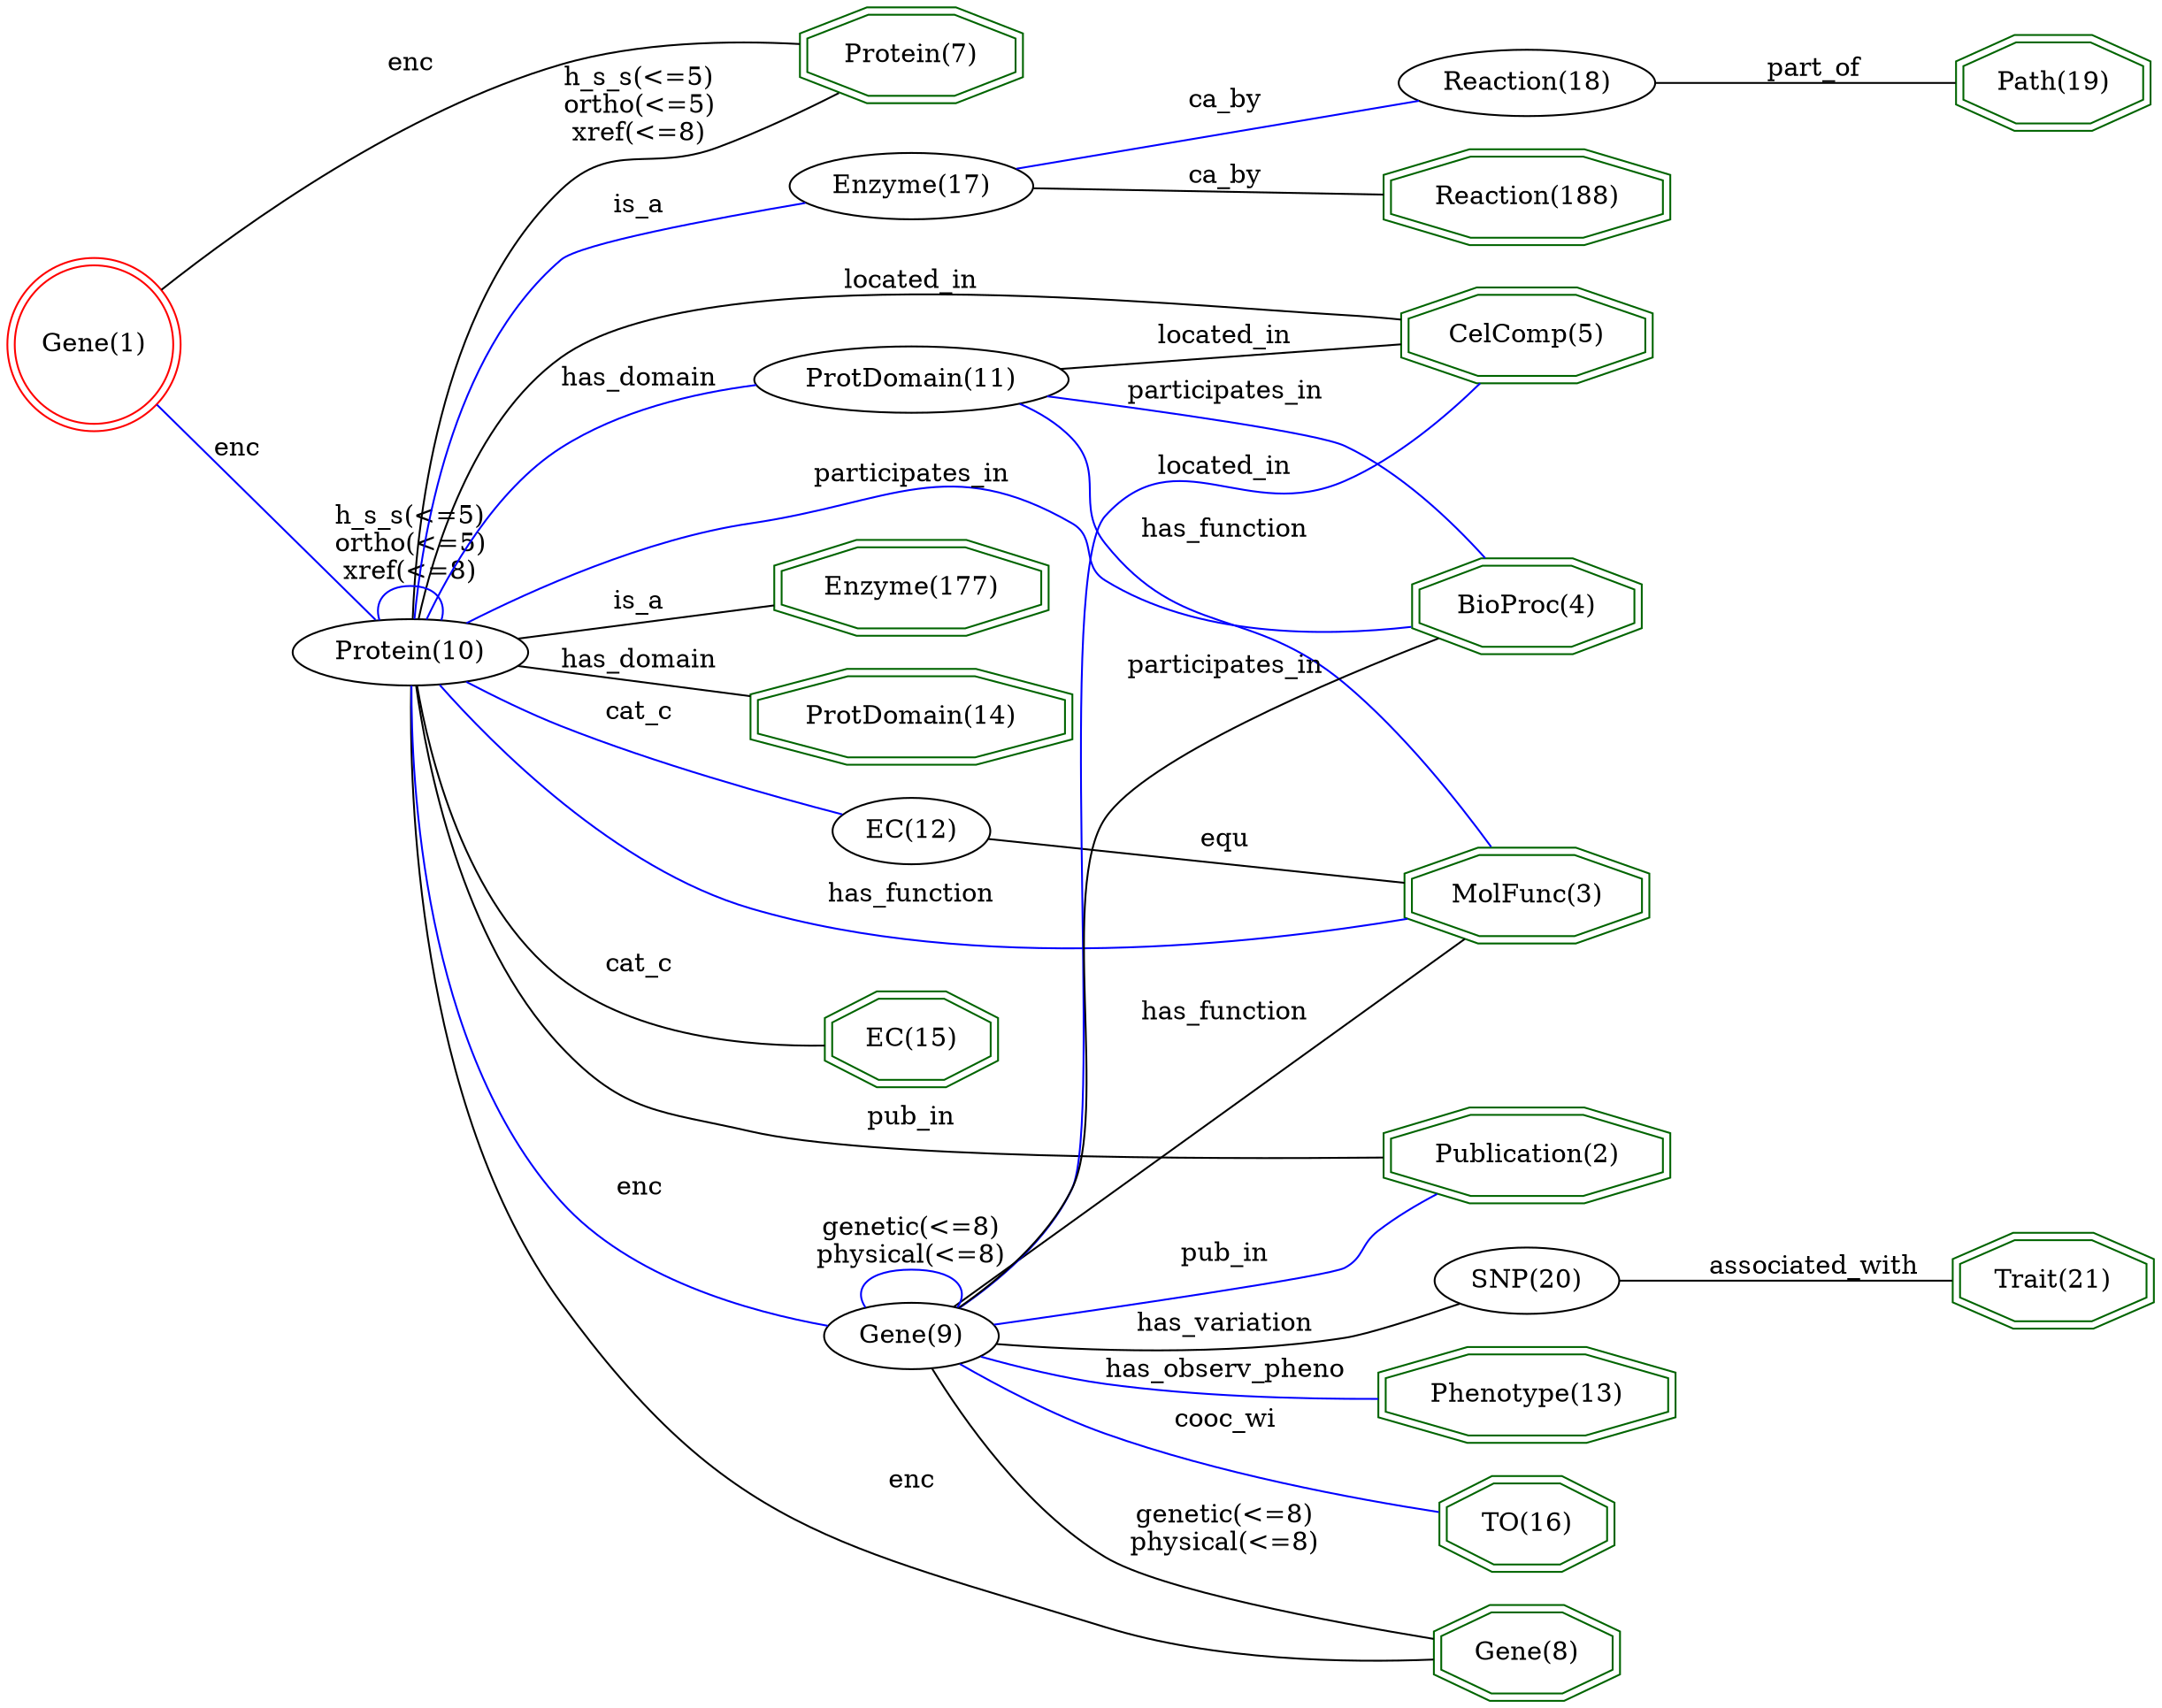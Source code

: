 digraph {
	graph [_draw_="c 9 -#fffffe00 C 7 -#ffffff P 4 0 0 0 799 1007.9 799 1007.9 0 ",
		bb="0,0,1007.9,799",
		dpi=96,
		rankdir=LR,
		xdotversion=1.7
	];
	node [label="\N"];
	"Trait(21)"	[_draw_="c 7 -#006400 p 8 1004.05 339.54 1004.05 354.46 977.51 365 939.98 365 913.44 354.46 913.44 339.54 939.98 329 977.51 329 c 7 -#006400 \
p 8 1008.06 336.83 1008.06 357.17 978.28 369 939.21 369 909.43 357.17 909.43 336.83 939.21 325 978.28 325 ",
		_ldraw_="F 14 11 -Times-Roman c 7 -#000000 T 958.74 342.8 0 50.05 9 -Trait(21) ",
		color=darkgreen,
		height=0.61111,
		pos="958.74,347",
		shape=doubleoctagon,
		width=1.3655];
	"Phenotype(13)"	[_draw_="c 7 -#006400 p 8 779.98 281.54 779.98 296.46 740.67 307 685.07 307 645.76 296.46 645.76 281.54 685.07 271 740.67 271 c 7 -#006400 \
p 8 783.96 278.47 783.96 299.53 741.19 311 684.55 311 641.77 299.53 641.77 278.47 684.55 267 741.19 267 ",
		_ldraw_="F 14 11 -Times-Roman c 7 -#000000 T 712.87 284.8 0 82.43 13 -Phenotype(13) ",
		color=darkgreen,
		height=0.61111,
		pos="712.87,289",
		shape=doubleoctagon,
		width=1.9805];
	"MolFunc(3)"	[_draw_="c 7 -#006400 p 8 770.26 605.54 770.26 620.46 736.64 631 689.1 631 655.48 620.46 655.48 605.54 689.1 595 736.64 595 c 7 -#006400 \
p 8 774.27 602.61 774.27 623.39 737.26 635 688.48 635 651.47 623.39 651.47 602.61 688.48 591 737.26 591 ",
		_ldraw_="F 14 11 -Times-Roman c 7 -#000000 T 712.87 608.8 0 67.66 10 -MolFunc(3) ",
		color=darkgreen,
		height=0.61111,
		pos="712.87,613",
		shape=doubleoctagon,
		width=1.7];
	"CelComp(5)"	[_draw_="c 7 -#006400 p 8 771.47 459.54 771.47 474.46 737.14 485 688.59 485 654.27 474.46 654.27 459.54 688.59 449 737.14 449 c 7 -#006400 \
p 8 775.46 456.59 775.46 477.41 737.74 489 688 489 650.28 477.41 650.28 456.59 688 445 737.74 445 ",
		_ldraw_="F 14 11 -Times-Roman c 7 -#000000 T 712.87 462.8 0 69.99 10 -CelComp(5) ",
		color=darkgreen,
		height=0.61111,
		pos="712.87,467",
		shape=doubleoctagon,
		width=1.7443];
	"BioProc(4)"	[_draw_="c 7 -#006400 p 8 766.32 397.54 766.32 412.46 735.01 423 690.73 423 659.42 412.46 659.42 397.54 690.73 387 735.01 387 c 7 -#006400 \
p 8 770.32 394.67 770.32 415.33 735.67 427 690.07 427 655.42 415.33 655.42 394.67 690.07 383 735.67 383 ",
		_ldraw_="F 14 11 -Times-Roman c 7 -#000000 T 712.87 400.8 0 62.21 10 -BioProc(4) ",
		color=darkgreen,
		height=0.61111,
		pos="712.87,405",
		shape=doubleoctagon,
		width=1.5966];
	"Enzyme(177)"	[_draw_="c 7 -#006400 p 8 486.76 238.54 486.76 253.46 449.81 264 397.57 264 360.62 253.46 360.62 238.54 397.57 228 449.81 228 c 7 -#006400 \
p 8 490.76 235.53 490.76 256.47 450.37 268 397.01 268 356.62 256.47 356.62 235.53 397.01 224 450.37 224 ",
		_ldraw_="F 14 11 -Times-Roman c 7 -#000000 T 423.69 241.8 0 76.19 11 -Enzyme(177) ",
		color=darkgreen,
		height=0.61111,
		pos="423.69,246",
		shape=doubleoctagon,
		width=1.8621];
	"TO(16)"	[_draw_="c 7 -#006400 p 8 752.33 219.54 752.33 234.46 729.21 245 696.53 245 673.41 234.46 673.41 219.54 696.53 209 729.21 209 c 7 -#006400 \
p 8 756.33 216.97 756.33 237.03 730.08 249 695.66 249 669.41 237.03 669.41 216.97 695.66 205 730.08 205 ",
		_ldraw_="F 14 11 -Times-Roman c 7 -#000000 T 712.87 222.8 0 41.74 6 -TO(16) ",
		color=darkgreen,
		height=0.61111,
		pos="712.87,227",
		shape=doubleoctagon,
		width=1.2077];
	"ProtDomain(14)"	[_draw_="c 7 -#006400 p 8 497.55 176.54 497.55 191.46 454.28 202 393.1 202 349.84 191.46 349.84 176.54 393.1 166 454.28 166 c 7 -#006400 \
p 8 501.55 173.4 501.55 194.6 454.76 206 392.62 206 345.83 194.6 345.83 173.4 392.62 162 454.76 162 ",
		_ldraw_="F 14 11 -Times-Roman c 7 -#000000 T 423.69 179.8 0 91.77 14 -ProtDomain(14) ",
		color=darkgreen,
		height=0.61111,
		pos="423.69,184",
		shape=doubleoctagon,
		width=2.1578];
	"Publication(2)"	[_draw_="c 7 -#006400 p 8 778.77 151.54 778.77 166.46 740.16 177 685.57 177 646.97 166.46 646.97 151.54 685.57 141 740.16 141 c 7 -#006400 \
p 8 782.78 148.49 782.78 169.51 740.7 181 685.04 181 642.96 169.51 642.96 148.49 685.04 137 740.7 137 ",
		_ldraw_="F 14 11 -Times-Roman c 7 -#000000 T 712.87 154.8 0 80.1 14 -Publication(2) ",
		color=darkgreen,
		height=0.61111,
		pos="712.87,159",
		shape=doubleoctagon,
		width=1.9362];
	"Gene(8)"	[_draw_="c 7 -#006400 p 8 754.98 78.54 754.98 93.46 730.31 104 695.43 104 670.76 93.46 670.76 78.54 695.43 68 730.31 68 c 7 -#006400 p 8 \
758.96 75.9 758.96 96.1 731.12 108 694.61 108 666.78 96.1 666.78 75.9 694.61 64 731.12 64 ",
		_ldraw_="F 14 11 -Times-Roman c 7 -#000000 T 712.87 81.8 0 45.86 7 -Gene(8) ",
		color=darkgreen,
		height=0.61111,
		pos="712.87,86",
		shape=doubleoctagon,
		width=1.286];
	"EC(15)"	[_draw_="c 7 -#006400 p 8 462.92 14.54 462.92 29.46 439.94 40 407.44 40 384.46 29.46 384.46 14.54 407.44 4 439.94 4 c 7 -#006400 p 8 466.93 \
11.98 466.93 32.02 440.82 44 406.56 44 380.45 32.02 380.45 11.98 406.56 0 440.82 0 ",
		_ldraw_="F 14 11 -Times-Roman c 7 -#000000 T 423.69 17.8 0 41.21 6 -EC(15) ",
		color=darkgreen,
		height=0.61111,
		pos="423.69,22",
		shape=doubleoctagon,
		width=1.1977];
	"Reaction(188)"	[_draw_="c 7 -#006400 p 8 778.75 736.54 778.75 751.46 740.16 762 685.58 762 646.99 751.46 646.99 736.54 685.58 726 740.16 726 c 7 -#006400 \
p 8 782.76 733.49 782.76 754.51 740.7 766 685.04 766 642.98 754.51 642.98 733.49 685.04 722 740.7 722 ",
		_ldraw_="F 14 11 -Times-Roman c 7 -#000000 T 712.87 739.8 0 80.08 13 -Reaction(188) ",
		color=darkgreen,
		height=0.61111,
		pos="712.87,744",
		shape=doubleoctagon,
		width=1.9359];
	"Protein(7)"	[_draw_="c 7 -#006400 p 8 473.21 769.54 473.21 784.46 444.2 795 403.18 795 374.17 784.46 374.17 769.54 403.18 759 444.2 759 c 7 -#006400 \
p 8 477.19 766.74 477.19 787.26 444.9 799 402.48 799 370.19 787.26 370.19 766.74 402.48 755 444.9 755 ",
		_ldraw_="F 14 11 -Times-Roman c 7 -#000000 T 423.69 772.8 0 56.77 10 -Protein(7) ",
		color=darkgreen,
		height=0.61111,
		pos="423.69,777",
		shape=doubleoctagon,
		width=1.4931];
	"Path(19)"	[_draw_="c 7 -#006400 p 8 1002.56 678.54 1002.56 693.46 976.89 704 940.6 704 914.93 693.46 914.93 678.54 940.6 668 976.89 668 c 7 -#006400 \
p 8 1006.55 675.86 1006.55 696.14 977.68 708 939.81 708 910.94 696.14 910.94 675.86 939.81 664 977.68 664 ",
		_ldraw_="F 14 11 -Times-Roman c 7 -#000000 T 958.74 681.8 0 48.21 8 -Path(19) ",
		color=darkgreen,
		height=0.61111,
		pos="958.74,686",
		shape=doubleoctagon,
		width=1.3307];
	"Gene(1)"	[_draw_="c 7 -#ff0000 e 43.08 607 39.15 39.15 c 7 -#ff0000 e 43.08 607 43.15 43.15 ",
		_ldraw_="F 14 11 -Times-Roman c 7 -#000000 T 43.08 602.8 0 45.86 7 -Gene(1) ",
		color=red,
		height=1.1966,
		pos="43.077,607",
		shape=doublecircle,
		width=1.1966];
	"Gene(1)" -> "Protein(7)"	[_draw_="c 7 -#000000 B 7 72.6 638.48 110.83 678.16 182.92 744.5 260.35 772 295.43 784.46 337.49 785.4 370.01 783.38 ",
		_ldraw_="F 14 11 -Times-Roman c 7 -#000000 T 191.97 766.8 0 19.43 3 -enc ",
		arrowhead=none,
		color=black,
		label=enc,
		lp="191.97,771",
		pos="72.596,638.48 110.83,678.16 182.92,744.5 260.35,772 295.43,784.46 337.49,785.4 370.01,783.38"];
	"Protein(10)"	[_draw_="c 7 -#000000 e 191.97 429 50.27 18 ",
		_ldraw_="F 14 11 -Times-Roman c 7 -#000000 T 191.97 424.8 0 63.77 11 -Protein(10) ",
		height=0.5,
		pos="191.97,429",
		width=1.3996];
	"Gene(1)" -> "Protein(10)"	[_draw_="c 7 -#0000ff B 4 71.36 573.94 102.56 536.13 152.44 475.69 176.74 446.24 ",
		_ldraw_="F 14 11 -Times-Roman c 7 -#000000 T 113.87 535.8 0 19.43 3 -enc ",
		arrowhead=none,
		color=blue,
		label=enc,
		lp="113.87,540",
		pos="71.362,573.94 102.56,536.13 152.44,475.69 176.74,446.24"];
	"ProtDomain(11)"	[_draw_="c 7 -#000000 e 423.69 519 68 18 ",
		_ldraw_="F 14 11 -Times-Roman c 7 -#000000 T 423.69 514.8 0 91.25 14 -ProtDomain(11) ",
		height=0.5,
		pos="423.69,519",
		width=1.8819];
	"ProtDomain(11)" -> "MolFunc(3)"	[_draw_="c 7 -#0000ff B 7 453.38 535.33 471.79 545.27 496.45 557.63 519.37 566 544.25 575.09 608.86 590.25 656.39 600.89 ",
		_ldraw_="F 14 11 -Times-Roman c 7 -#000000 T 571.47 594.8 0 72.32 12 -has_function ",
		arrowhead=none,
		color=blue,
		label=has_function,
		lp="571.47,599",
		pos="453.38,535.33 471.79,545.27 496.45,557.63 519.37,566 544.25,575.09 608.86,590.25 656.39,600.89"];
	"ProtDomain(11)" -> "CelComp(5)"	[_draw_="c 7 -#000000 B 7 465.55 533.18 506.65 545.15 571.27 557.62 623.57 539 651.34 529.11 676.69 506.35 693.04 489.04 ",
		_ldraw_="F 14 11 -Times-Roman c 7 -#000000 T 571.47 550.8 0 58.31 10 -located_in ",
		arrowhead=none,
		color=black,
		label=located_in,
		lp="571.47,555",
		pos="465.55,533.18 506.65,545.15 571.27,557.62 623.57,539 651.34,529.11 676.69,506.35 693.04,489.04"];
	"ProtDomain(11)" -> "BioProc(4)"	[_draw_="c 7 -#0000ff B 7 464.12 504.48 504.39 489.53 568.61 465.32 623.57 443 640.12 436.28 658.26 428.54 673.77 421.81 ",
		_ldraw_="F 14 11 -Times-Roman c 7 -#000000 T 571.47 485.8 0 82.41 15 -participates_in ",
		arrowhead=none,
		color=blue,
		label=participates_in,
		lp="571.47,490",
		pos="464.12,504.48 504.39,489.53 568.61,465.32 623.57,443 640.12,436.28 658.26,428.54 673.77,421.81"];
	"EC(12)"	[_draw_="c 7 -#000000 e 423.69 595 36.28 18 ",
		_ldraw_="F 14 11 -Times-Roman c 7 -#000000 T 423.69 590.8 0 41.21 6 -EC(12) ",
		height=0.5,
		pos="423.69,595",
		width=1.0039];
	"EC(12)" -> "MolFunc(3)"	[_draw_="c 7 -#000000 B 7 456.47 602.59 474.75 606.56 498.22 611.01 519.37 613 563.46 617.15 613.48 617.01 651.47 615.9 ",
		_ldraw_="F 14 11 -Times-Roman c 7 -#000000 T 571.47 618.8 0 20.21 3 -equ ",
		arrowhead=none,
		color=black,
		label=equ,
		lp="571.47,623",
		pos="456.47,602.59 474.75,606.56 498.22,611.01 519.37,613 563.46,617.15 613.48,617.01 651.47,615.9"];
	"Gene(9)"	[_draw_="c 7 -#000000 e 423.69 304 39.15 18 ",
		_ldraw_="F 14 11 -Times-Roman c 7 -#000000 T 423.69 299.8 0 45.86 7 -Gene(9) ",
		height=0.5,
		pos="423.69,304",
		width=1.0855];
	"Gene(9)" -> "Phenotype(13)"	[_draw_="c 7 -#0000ff B 7 460.52 297.48 478.18 294.58 499.82 291.49 519.37 290 559.69 286.93 604.9 286.54 641.37 286.98 ",
		_ldraw_="F 14 11 -Times-Roman c 7 -#000000 T 571.47 292.8 0 104.2 16 -has_observ_pheno ",
		arrowhead=none,
		color=blue,
		label=has_observ_pheno,
		lp="571.47,297",
		pos="460.52,297.48 478.18,294.58 499.82,291.49 519.37,290 559.69,286.93 604.9,286.54 641.37,286.98"];
	"Gene(9)" -> "MolFunc(3)"	[_draw_="c 7 -#000000 B 13 445.63 319.1 463.53 333.23 488.38 356.01 501.37 382 525.29 429.85 482.3 462.44 519.37 501 552.05 535 582.14 498.48 \
623.57 521 654.5 537.81 681.07 569.23 696.77 590.62 ",
		_ldraw_="F 14 11 -Times-Roman c 7 -#000000 T 571.47 523.8 0 72.32 12 -has_function ",
		arrowhead=none,
		color=black,
		label=has_function,
		lp="571.47,528",
		pos="445.63,319.1 463.53,333.23 488.38,356.01 501.37,382 525.29,429.85 482.3,462.44 519.37,501 552.05,535 582.14,498.48 623.57,521 654.5,\
537.81 681.07,569.23 696.77,590.62"];
	"Gene(9)" -> "CelComp(5)"	[_draw_="c 7 -#0000ff B 13 441.34 320.29 459.41 337.32 489.67 364.02 519.37 382 562.38 408.03 578.38 403.98 623.57 426 631.8 430.01 633.38 \
431.93 641.57 436 651.13 440.75 661.58 445.56 671.43 449.92 ",
		_ldraw_="F 14 11 -Times-Roman c 7 -#000000 T 571.47 428.8 0 58.31 10 -located_in ",
		arrowhead=none,
		color=blue,
		label=located_in,
		lp="571.47,433",
		pos="441.34,320.29 459.41,337.32 489.67,364.02 519.37,382 562.38,408.03 578.38,403.98 623.57,426 631.8,430.01 633.38,431.93 641.57,436 \
651.13,440.75 661.58,445.56 671.43,449.92"];
	"Gene(9)" -> "BioProc(4)"	[_draw_="c 7 -#000000 B 13 452.87 316.34 471.49 324.16 496.58 334.08 519.37 341 564.75 354.78 579.22 347.2 623.57 364 632.13 367.24 633.38 \
369.93 641.57 374 651.61 378.99 662.62 384.04 672.9 388.58 ",
		_ldraw_="F 14 11 -Times-Roman c 7 -#000000 T 571.47 366.8 0 82.41 15 -participates_in ",
		arrowhead=none,
		color=black,
		label=participates_in,
		lp="571.47,371",
		pos="452.87,316.34 471.49,324.16 496.58,334.08 519.37,341 564.75,354.78 579.22,347.2 623.57,364 632.13,367.24 633.38,369.93 641.57,374 \
651.61,378.99 662.62,384.04 672.9,388.58"];
	"Gene(9)" -> "TO(16)"	[_draw_="c 7 -#0000ff B 10 455.87 293.65 469.87 288.84 486.55 282.89 501.37 277 509.51 273.77 511.05 271.72 519.37 269 569.76 252.5 629.7 \
240.58 669.15 233.75 ",
		_ldraw_="F 14 11 -Times-Roman c 7 -#000000 T 571.47 271.8 0 47.43 7 -cooc_wi ",
		arrowhead=none,
		color=blue,
		label=cooc_wi,
		lp="571.47,276",
		pos="455.87,293.65 469.87,288.84 486.55,282.89 501.37,277 509.51,273.77 511.05,271.72 519.37,269 569.76,252.5 629.7,240.58 669.15,233.75"];
	"Gene(9)" -> "Publication(2)"	[_draw_="c 7 -#0000ff B 13 460.77 298.31 475.01 294.42 490.52 287.91 501.37 277 518.62 259.66 501.85 242.06 519.37 225 554.18 191.11 577.65 \
207.84 623.57 192 637.81 187.09 653.21 181.45 667.11 176.23 ",
		_ldraw_="F 14 11 -Times-Roman c 7 -#000000 T 571.47 227.8 0 38.89 6 -pub_in ",
		arrowhead=none,
		color=blue,
		label=pub_in,
		lp="571.47,232",
		pos="460.77,298.31 475.01,294.42 490.52,287.91 501.37,277 518.62,259.66 501.85,242.06 519.37,225 554.18,191.11 577.65,207.84 623.57,192 \
637.81,187.09 653.21,181.45 667.11,176.23"];
	"Gene(9)" -> "Gene(8)"	[_draw_="c 7 -#000000 B 10 461.79 299.23 476.19 295.49 491.55 288.84 501.37 277 534.96 236.51 486.36 200.97 519.37 160 555.43 115.25 621.94 \
97.53 666.54 90.53 ",
		_ldraw_="F 14 11 -Times-Roman c 7 -#000000 T 571.47 176.8 0 72.54 12 -genetic(<=8) F 14 11 -Times-Roman c 7 -#000000 T 571.47 162.8 0 78.77 \
13 -physical(<=8) ",
		arrowhead=none,
		color=black,
		label="genetic(<=8)\nphysical(<=8)",
		lp="571.47,174",
		pos="461.79,299.23 476.19,295.49 491.55,288.84 501.37,277 534.96,236.51 486.36,200.97 519.37,160 555.43,115.25 621.94,97.527 666.54,90.529"];
	"Gene(9)" -> "Gene(9)"	[_draw_="c 7 -#0000ff B 7 402.03 319.17 395.47 329.66 402.69 340 423.69 340 444.69 340 451.91 329.66 445.35 319.17 ",
		_ldraw_="F 14 11 -Times-Roman c 7 -#000000 T 423.69 356.8 0 72.54 12 -genetic(<=8) F 14 11 -Times-Roman c 7 -#000000 T 423.69 342.8 0 78.77 \
13 -physical(<=8) ",
		arrowhead=none,
		color=blue,
		label="genetic(<=8)\nphysical(<=8)",
		lp="423.69,354",
		pos="402.03,319.17 395.47,329.66 402.69,340 423.69,340 444.69,340 451.91,329.66 445.35,319.17"];
	"SNP(20)"	[_draw_="c 7 -#000000 e 712.87 347 41.13 18 ",
		_ldraw_="F 14 11 -Times-Roman c 7 -#000000 T 712.87 342.8 0 49.01 7 -SNP(20) ",
		height=0.5,
		pos="712.87,347",
		width=1.1406];
	"Gene(9)" -> "SNP(20)"	[_draw_="c 7 -#000000 B 7 462.25 307.13 502.37 310.75 567.72 317.47 623.57 327 641.24 330.01 660.68 334.31 676.81 338.15 ",
		_ldraw_="F 14 11 -Times-Roman c 7 -#000000 T 571.47 329.8 0 75.42 13 -has_variation ",
		arrowhead=none,
		color=black,
		label=has_variation,
		lp="571.47,334",
		pos="462.25,307.13 502.37,310.75 567.72,317.47 623.57,327 641.24,330.01 660.68,334.31 676.81,338.15"];
	"SNP(20)" -> "Trait(21)"	[_draw_="c 7 -#000000 B 4 754.14 347 796.76 347 864 347 909.44 347 ",
		_ldraw_="F 14 11 -Times-Roman c 7 -#000000 T 846.88 349.8 0 89.42 15 -associated_with ",
		arrowhead=none,
		color=black,
		label=associated_with,
		lp="846.88,354",
		pos="754.14,347 796.76,347 864,347 909.44,347"];
	"Protein(10)" -> "MolFunc(3)"	[_draw_="c 7 -#0000ff B 13 197.8 447.09 206.31 476.13 226.37 533.67 260.35 571 290.18 603.77 303.72 608.78 346.01 622 463.86 658.85 500.94 \
648.38 623.57 634 636.25 632.51 649.74 629.87 662.27 626.94 ",
		_ldraw_="F 14 11 -Times-Roman c 7 -#000000 T 423.69 649.8 0 72.32 12 -has_function ",
		arrowhead=none,
		color=blue,
		label=has_function,
		lp="423.69,654",
		pos="197.8,447.09 206.31,476.13 226.37,533.67 260.35,571 290.18,603.77 303.72,608.78 346.01,622 463.86,658.85 500.94,648.38 623.57,634 \
636.25,632.51 649.74,629.87 662.27,626.94"];
	"Protein(10)" -> "CelComp(5)"	[_draw_="c 7 -#000000 B 7 241.18 433.4 247.62 433.96 254.15 434.5 260.35 435 399.59 446.13 563.15 457.23 650.13 462.98 ",
		_ldraw_="F 14 11 -Times-Roman c 7 -#000000 T 423.69 454.8 0 58.31 10 -located_in ",
		arrowhead=none,
		color=black,
		label=located_in,
		lp="423.69,459",
		pos="241.18,433.4 247.62,433.96 254.15,434.5 260.35,435 399.59,446.13 563.15,457.23 650.13,462.98"];
	"Protein(10)" -> "BioProc(4)"	[_draw_="c 7 -#0000ff B 10 241.56 425.47 271.64 423.3 311.07 420.47 346.01 418 423.05 412.56 442.19 408.87 519.37 406 565.13 404.3 617.04 \
404.13 655.41 404.34 ",
		_ldraw_="F 14 11 -Times-Roman c 7 -#000000 T 423.69 420.8 0 82.41 15 -participates_in ",
		arrowhead=none,
		color=blue,
		label=participates_in,
		lp="423.69,425",
		pos="241.56,425.47 271.64,423.3 311.07,420.47 346.01,418 423.05,412.56 442.19,408.87 519.37,406 565.13,404.3 617.04,404.13 655.41,404.34"];
	"Protein(10)" -> "Enzyme(177)"	[_draw_="c 7 -#000000 B 7 201.25 410.93 212.22 388.56 233.36 350.31 260.35 325 292.48 294.88 338.24 274.02 372.99 261.34 ",
		_ldraw_="F 14 11 -Times-Roman c 7 -#000000 T 294.18 327.8 0 22.55 4 -is_a ",
		arrowhead=none,
		color=black,
		label=is_a,
		lp="294.18,332",
		pos="201.25,410.93 212.22,388.56 233.36,350.31 260.35,325 292.48,294.88 338.24,274.02 372.99,261.34"];
	"Protein(10)" -> "ProtDomain(14)"	[_draw_="c 7 -#000000 B 7 196.32 410.83 203.16 378.06 221.51 308.34 260.35 264 288.1 232.33 331.28 211.9 366.13 199.61 ",
		_ldraw_="F 14 11 -Times-Roman c 7 -#000000 T 294.18 266.8 0 67.66 10 -has_domain ",
		arrowhead=none,
		color=black,
		label=has_domain,
		lp="294.18,271",
		pos="196.32,410.83 203.16,378.06 221.51,308.34 260.35,264 288.1,232.33 331.28,211.9 366.13,199.61"];
	"Protein(10)" -> "Publication(2)"	[_draw_="c 7 -#000000 B 7 194.84 410.75 201.84 353.84 232.22 180.91 346.01 139 452.26 99.87 587.64 124.82 660.26 143.66 ",
		_ldraw_="F 14 11 -Times-Roman c 7 -#000000 T 423.69 141.8 0 38.89 6 -pub_in ",
		arrowhead=none,
		color=black,
		label=pub_in,
		lp="423.69,146",
		pos="194.84,410.75 201.84,353.84 232.22,180.91 346.01,139 452.26,99.865 587.64,124.82 660.26,143.66"];
	"Protein(10)" -> "Gene(8)"	[_draw_="c 7 -#000000 B 7 192.38 410.94 191.74 362.64 196.22 228.56 260.35 146 356.77 21.88 575.63 54.32 668.69 75.04 ",
		_ldraw_="F 14 11 -Times-Roman c 7 -#000000 T 423.69 83.8 0 19.43 3 -enc ",
		arrowhead=none,
		color=black,
		label=enc,
		lp="423.69,88",
		pos="192.38,410.94 191.74,362.64 196.22,228.56 260.35,146 356.77,21.88 575.63,54.321 668.69,75.038"];
	"Protein(10)" -> "EC(15)"	[_draw_="c 7 -#000000 B 7 193.57 410.89 196.2 342.82 209.02 103.63 260.35 52 291.37 20.8 343.56 16.23 380.37 17.57 ",
		_ldraw_="F 14 11 -Times-Roman c 7 -#000000 T 294.18 54.8 0 29.53 5 -cat_c ",
		arrowhead=none,
		color=black,
		label=cat_c,
		lp="294.18,59",
		pos="193.57,410.89 196.2,342.82 209.02,103.63 260.35,52 291.37,20.8 343.56,16.23 380.37,17.572"];
	"Protein(10)" -> "Protein(7)"	[_draw_="c 7 -#000000 B 10 195.06 446.98 201.83 502.21 224.76 668.05 260.35 707 281.78 730.44 298.69 717.8 328.01 730 349.02 738.74 371.89 \
750.04 389.89 759.37 ",
		_ldraw_="F 14 11 -Times-Roman c 7 -#000000 T 294.18 760.8 0 64.01 10 -h_s_s(<=5) F 14 11 -Times-Roman c 7 -#000000 T 294.18 746.8 0 61.67 \
10 -ortho(<=5) F 14 11 -Times-Roman c 7 -#000000 T 294.18 732.8 0 54.65 9 -xref(<=8) ",
		arrowhead=none,
		color=black,
		label="h_s_s(<=5)\northo(<=5)\nxref(<=8)",
		lp="294.18,751",
		pos="195.06,446.98 201.83,502.21 224.76,668.05 260.35,707 281.78,730.44 298.69,717.8 328.01,730 349.02,738.74 371.89,750.04 389.89,759.37"];
	"Protein(10)" -> "ProtDomain(11)"	[_draw_="c 7 -#0000ff B 7 217.24 444.79 229.77 452.49 245.51 461.47 260.35 468 297.26 484.24 340.97 497.66 373.72 506.65 ",
		_ldraw_="F 14 11 -Times-Roman c 7 -#000000 T 294.18 494.8 0 67.66 10 -has_domain ",
		arrowhead=none,
		color=blue,
		label=has_domain,
		lp="294.18,499",
		pos="217.24,444.79 229.77,452.49 245.51,461.47 260.35,468 297.26,484.24 340.97,497.66 373.72,506.65"];
	"Protein(10)" -> "EC(12)"	[_draw_="c 7 -#0000ff B 7 204.46 446.54 216.7 464.22 237.45 491.49 260.35 510 302.54 544.09 360.54 570.48 394.58 584.3 ",
		_ldraw_="F 14 11 -Times-Roman c 7 -#000000 T 294.18 555.8 0 29.53 5 -cat_c ",
		arrowhead=none,
		color=blue,
		label=cat_c,
		lp="294.18,560",
		pos="204.46,446.54 216.7,464.22 237.45,491.49 260.35,510 302.54,544.09 360.54,570.48 394.58,584.3"];
	"Protein(10)" -> "Gene(9)"	[_draw_="c 7 -#0000ff B 7 211.5 412.35 224.55 401.17 242.76 386.59 260.35 376 303.94 349.76 358.78 327.43 392.26 314.88 ",
		_ldraw_="F 14 11 -Times-Roman c 7 -#000000 T 294.18 378.8 0 19.43 3 -enc ",
		arrowhead=none,
		color=blue,
		label=enc,
		lp="294.18,383",
		pos="211.5,412.35 224.55,401.17 242.76,386.59 260.35,376 303.94,349.76 358.78,327.43 392.26,314.88"];
	"Protein(10)" -> "Protein(10)"	[_draw_="c 7 -#0000ff B 7 178.04 446.41 175.44 456.09 180.08 465 191.97 465 203.85 465 208.49 456.09 205.89 446.41 ",
		_ldraw_="F 14 11 -Times-Roman c 7 -#000000 T 191.97 495.8 0 64.01 10 -h_s_s(<=5) F 14 11 -Times-Roman c 7 -#000000 T 191.97 481.8 0 61.67 \
10 -ortho(<=5) F 14 11 -Times-Roman c 7 -#000000 T 191.97 467.8 0 54.65 9 -xref(<=8) ",
		arrowhead=none,
		color=blue,
		label="h_s_s(<=5)\northo(<=5)\nxref(<=8)",
		lp="191.97,486",
		pos="178.04,446.41 175.44,456.09 180.08,465 191.97,465 203.85,465 208.49,456.09 205.89,446.41"];
	"Enzyme(17)"	[_draw_="c 7 -#000000 e 423.69 709 53.63 18 ",
		_ldraw_="F 14 11 -Times-Roman c 7 -#000000 T 423.69 704.8 0 69.19 10 -Enzyme(17) ",
		height=0.5,
		pos="423.69,709",
		width=1.4949];
	"Protein(10)" -> "Enzyme(17)"	[_draw_="c 7 -#0000ff B 7 192.28 447.18 191.64 491.98 196.54 608.5 260.35 670 268.78 678.12 331.18 691.52 376.1 700.3 ",
		_ldraw_="F 14 11 -Times-Roman c 7 -#000000 T 294.18 692.8 0 22.55 4 -is_a ",
		arrowhead=none,
		color=blue,
		label=is_a,
		lp="294.18,697",
		pos="192.28,447.18 191.64,491.98 196.54,608.5 260.35,670 268.78,678.12 331.18,691.52 376.1,700.3"];
	"Enzyme(17)" -> "Reaction(188)"	[_draw_="c 7 -#000000 B 4 474.39 715.06 521.02 720.74 591.19 729.29 643.17 735.63 ",
		_ldraw_="F 14 11 -Times-Roman c 7 -#000000 T 571.47 734.8 0 33.43 5 -ca_by ",
		arrowhead=none,
		color=black,
		label=ca_by,
		lp="571.47,739",
		pos="474.39,715.06 521.02,720.74 591.19,729.29 643.17,735.63"];
	"Reaction(18)"	[_draw_="c 7 -#000000 e 712.87 686 56.04 18 ",
		_ldraw_="F 14 11 -Times-Roman c 7 -#000000 T 712.87 681.8 0 73.08 12 -Reaction(18) ",
		height=0.5,
		pos="712.87,686",
		width=1.5631];
	"Enzyme(17)" -> "Reaction(18)"	[_draw_="c 7 -#0000ff B 4 476.36 704.86 527.72 700.75 606.13 694.47 658.18 690.3 ",
		_ldraw_="F 14 11 -Times-Roman c 7 -#000000 T 571.47 702.8 0 33.43 5 -ca_by ",
		arrowhead=none,
		color=blue,
		label=ca_by,
		lp="571.47,707",
		pos="476.36,704.86 527.72,700.75 606.13,694.47 658.18,690.3"];
	"Reaction(18)" -> "Path(19)"	[_draw_="c 7 -#000000 B 4 769.21 686 811.93 686 870.39 686 910.83 686 ",
		_ldraw_="F 14 11 -Times-Roman c 7 -#000000 T 846.88 688.8 0 40.43 7 -part_of ",
		arrowhead=none,
		color=black,
		label=part_of,
		lp="846.88,693",
		pos="769.21,686 811.93,686 870.39,686 910.83,686"];
}

